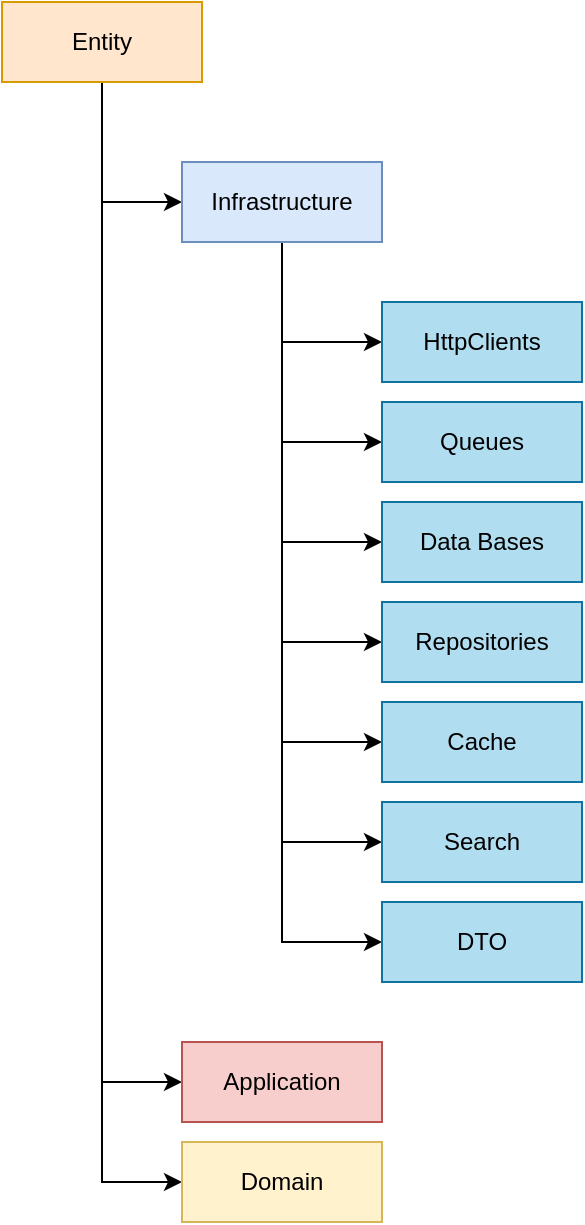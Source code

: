 <mxfile version="20.6.2" type="github">
  <diagram id="2ZsqQe0dOqjN9ybj5MjV" name="Page-1">
    <mxGraphModel dx="1018" dy="690" grid="1" gridSize="10" guides="1" tooltips="1" connect="1" arrows="1" fold="1" page="1" pageScale="1" pageWidth="850" pageHeight="1100" math="0" shadow="0">
      <root>
        <mxCell id="0" />
        <mxCell id="1" parent="0" />
        <mxCell id="lxGiYIYCSCongt8XNovX-3" style="edgeStyle=orthogonalEdgeStyle;rounded=0;orthogonalLoop=1;jettySize=auto;html=1;entryX=0;entryY=0.5;entryDx=0;entryDy=0;" edge="1" parent="1" source="lxGiYIYCSCongt8XNovX-1" target="lxGiYIYCSCongt8XNovX-2">
          <mxGeometry relative="1" as="geometry" />
        </mxCell>
        <mxCell id="lxGiYIYCSCongt8XNovX-6" style="edgeStyle=orthogonalEdgeStyle;rounded=0;orthogonalLoop=1;jettySize=auto;html=1;entryX=0;entryY=0.5;entryDx=0;entryDy=0;" edge="1" parent="1" source="lxGiYIYCSCongt8XNovX-1" target="lxGiYIYCSCongt8XNovX-4">
          <mxGeometry relative="1" as="geometry" />
        </mxCell>
        <mxCell id="lxGiYIYCSCongt8XNovX-7" style="edgeStyle=orthogonalEdgeStyle;rounded=0;orthogonalLoop=1;jettySize=auto;html=1;entryX=0;entryY=0.5;entryDx=0;entryDy=0;" edge="1" parent="1" source="lxGiYIYCSCongt8XNovX-1" target="lxGiYIYCSCongt8XNovX-5">
          <mxGeometry relative="1" as="geometry" />
        </mxCell>
        <mxCell id="lxGiYIYCSCongt8XNovX-1" value="Entity" style="whiteSpace=wrap;html=1;align=center;fillColor=#ffe6cc;strokeColor=#d79b00;" vertex="1" parent="1">
          <mxGeometry x="110" y="40" width="100" height="40" as="geometry" />
        </mxCell>
        <mxCell id="lxGiYIYCSCongt8XNovX-14" style="edgeStyle=orthogonalEdgeStyle;rounded=0;orthogonalLoop=1;jettySize=auto;html=1;entryX=0;entryY=0.5;entryDx=0;entryDy=0;" edge="1" parent="1" source="lxGiYIYCSCongt8XNovX-2" target="lxGiYIYCSCongt8XNovX-8">
          <mxGeometry relative="1" as="geometry" />
        </mxCell>
        <mxCell id="lxGiYIYCSCongt8XNovX-16" style="edgeStyle=orthogonalEdgeStyle;rounded=0;orthogonalLoop=1;jettySize=auto;html=1;entryX=0;entryY=0.5;entryDx=0;entryDy=0;" edge="1" parent="1" source="lxGiYIYCSCongt8XNovX-2" target="lxGiYIYCSCongt8XNovX-9">
          <mxGeometry relative="1" as="geometry">
            <mxPoint x="290" y="260" as="targetPoint" />
          </mxGeometry>
        </mxCell>
        <mxCell id="lxGiYIYCSCongt8XNovX-17" style="edgeStyle=orthogonalEdgeStyle;rounded=0;orthogonalLoop=1;jettySize=auto;html=1;entryX=0;entryY=0.5;entryDx=0;entryDy=0;" edge="1" parent="1" source="lxGiYIYCSCongt8XNovX-2" target="lxGiYIYCSCongt8XNovX-10">
          <mxGeometry relative="1" as="geometry" />
        </mxCell>
        <mxCell id="lxGiYIYCSCongt8XNovX-18" style="edgeStyle=orthogonalEdgeStyle;rounded=0;orthogonalLoop=1;jettySize=auto;html=1;entryX=0;entryY=0.5;entryDx=0;entryDy=0;" edge="1" parent="1" source="lxGiYIYCSCongt8XNovX-2" target="lxGiYIYCSCongt8XNovX-11">
          <mxGeometry relative="1" as="geometry">
            <mxPoint x="260" y="360" as="targetPoint" />
          </mxGeometry>
        </mxCell>
        <mxCell id="lxGiYIYCSCongt8XNovX-19" style="edgeStyle=orthogonalEdgeStyle;rounded=0;orthogonalLoop=1;jettySize=auto;html=1;entryX=0;entryY=0.5;entryDx=0;entryDy=0;" edge="1" parent="1" source="lxGiYIYCSCongt8XNovX-2" target="lxGiYIYCSCongt8XNovX-12">
          <mxGeometry relative="1" as="geometry" />
        </mxCell>
        <mxCell id="lxGiYIYCSCongt8XNovX-20" style="edgeStyle=orthogonalEdgeStyle;rounded=0;orthogonalLoop=1;jettySize=auto;html=1;entryX=0;entryY=0.5;entryDx=0;entryDy=0;" edge="1" parent="1" source="lxGiYIYCSCongt8XNovX-2" target="lxGiYIYCSCongt8XNovX-13">
          <mxGeometry relative="1" as="geometry">
            <mxPoint x="260" y="490" as="targetPoint" />
          </mxGeometry>
        </mxCell>
        <mxCell id="lxGiYIYCSCongt8XNovX-22" style="edgeStyle=orthogonalEdgeStyle;rounded=0;orthogonalLoop=1;jettySize=auto;html=1;entryX=0;entryY=0.5;entryDx=0;entryDy=0;" edge="1" parent="1" source="lxGiYIYCSCongt8XNovX-2" target="lxGiYIYCSCongt8XNovX-21">
          <mxGeometry relative="1" as="geometry" />
        </mxCell>
        <mxCell id="lxGiYIYCSCongt8XNovX-2" value="Infrastructure" style="whiteSpace=wrap;html=1;align=center;fillColor=#dae8fc;strokeColor=#6c8ebf;" vertex="1" parent="1">
          <mxGeometry x="200" y="120" width="100" height="40" as="geometry" />
        </mxCell>
        <mxCell id="lxGiYIYCSCongt8XNovX-4" value="Application" style="whiteSpace=wrap;html=1;align=center;fillColor=#f8cecc;strokeColor=#b85450;" vertex="1" parent="1">
          <mxGeometry x="200" y="560" width="100" height="40" as="geometry" />
        </mxCell>
        <mxCell id="lxGiYIYCSCongt8XNovX-5" value="Domain" style="whiteSpace=wrap;html=1;align=center;fillColor=#fff2cc;strokeColor=#d6b656;" vertex="1" parent="1">
          <mxGeometry x="200" y="610" width="100" height="40" as="geometry" />
        </mxCell>
        <mxCell id="lxGiYIYCSCongt8XNovX-8" value="HttpClients" style="whiteSpace=wrap;html=1;align=center;fillColor=#b1ddf0;strokeColor=#10739e;" vertex="1" parent="1">
          <mxGeometry x="300" y="190" width="100" height="40" as="geometry" />
        </mxCell>
        <mxCell id="lxGiYIYCSCongt8XNovX-9" value="Queues" style="whiteSpace=wrap;html=1;align=center;fillColor=#b1ddf0;strokeColor=#10739e;" vertex="1" parent="1">
          <mxGeometry x="300" y="240" width="100" height="40" as="geometry" />
        </mxCell>
        <mxCell id="lxGiYIYCSCongt8XNovX-10" value="Data Bases" style="whiteSpace=wrap;html=1;align=center;fillColor=#b1ddf0;strokeColor=#10739e;" vertex="1" parent="1">
          <mxGeometry x="300" y="290" width="100" height="40" as="geometry" />
        </mxCell>
        <mxCell id="lxGiYIYCSCongt8XNovX-11" value="Repositories" style="whiteSpace=wrap;html=1;align=center;fillColor=#b1ddf0;strokeColor=#10739e;" vertex="1" parent="1">
          <mxGeometry x="300" y="340" width="100" height="40" as="geometry" />
        </mxCell>
        <mxCell id="lxGiYIYCSCongt8XNovX-12" value="Cache" style="whiteSpace=wrap;html=1;align=center;fillColor=#b1ddf0;strokeColor=#10739e;" vertex="1" parent="1">
          <mxGeometry x="300" y="390" width="100" height="40" as="geometry" />
        </mxCell>
        <mxCell id="lxGiYIYCSCongt8XNovX-13" value="Search" style="whiteSpace=wrap;html=1;align=center;fillColor=#b1ddf0;strokeColor=#10739e;" vertex="1" parent="1">
          <mxGeometry x="300" y="440" width="100" height="40" as="geometry" />
        </mxCell>
        <mxCell id="lxGiYIYCSCongt8XNovX-21" value="DTO" style="whiteSpace=wrap;html=1;align=center;fillColor=#b1ddf0;strokeColor=#10739e;" vertex="1" parent="1">
          <mxGeometry x="300" y="490" width="100" height="40" as="geometry" />
        </mxCell>
      </root>
    </mxGraphModel>
  </diagram>
</mxfile>
